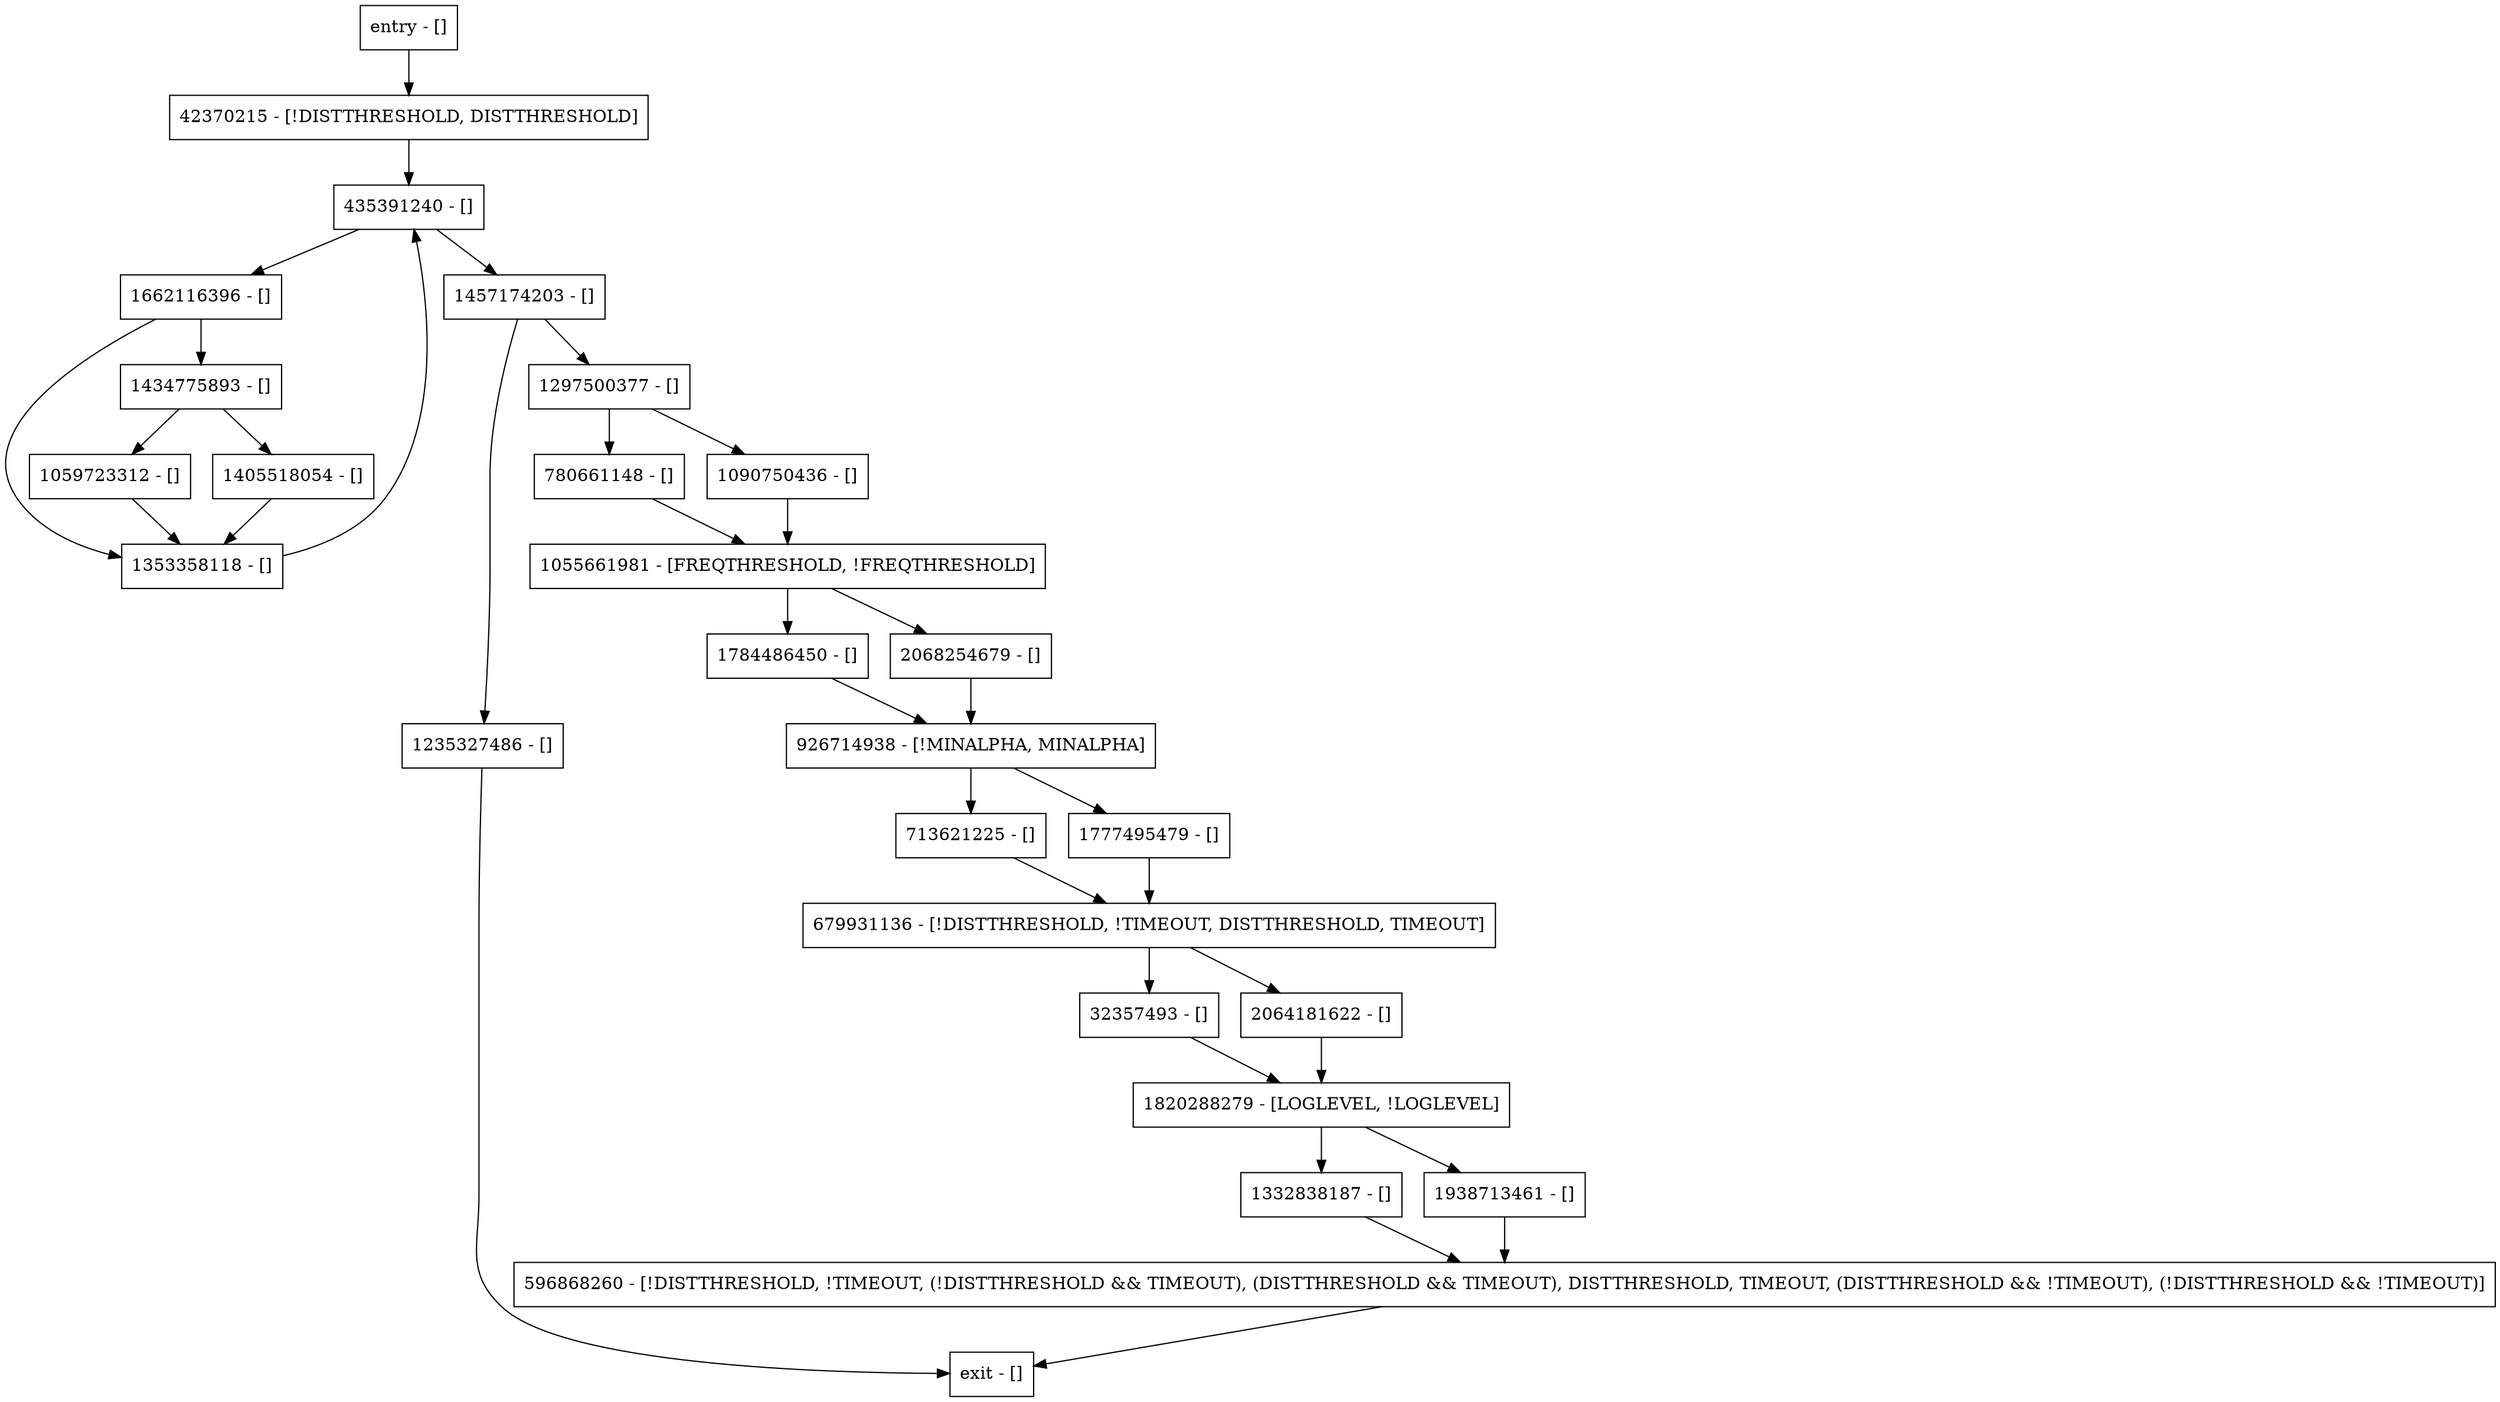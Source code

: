 digraph main {
node [shape=record];
1055661981 [label="1055661981 - [FREQTHRESHOLD, !FREQTHRESHOLD]"];
1662116396 [label="1662116396 - []"];
780661148 [label="780661148 - []"];
596868260 [label="596868260 - [!DISTTHRESHOLD, !TIMEOUT, (!DISTTHRESHOLD && TIMEOUT), (DISTTHRESHOLD && TIMEOUT), DISTTHRESHOLD, TIMEOUT, (DISTTHRESHOLD && !TIMEOUT), (!DISTTHRESHOLD && !TIMEOUT)]"];
679931136 [label="679931136 - [!DISTTHRESHOLD, !TIMEOUT, DISTTHRESHOLD, TIMEOUT]"];
1332838187 [label="1332838187 - []"];
1297500377 [label="1297500377 - []"];
1784486450 [label="1784486450 - []"];
1405518054 [label="1405518054 - []"];
42370215 [label="42370215 - [!DISTTHRESHOLD, DISTTHRESHOLD]"];
713621225 [label="713621225 - []"];
1777495479 [label="1777495479 - []"];
1059723312 [label="1059723312 - []"];
32357493 [label="32357493 - []"];
1235327486 [label="1235327486 - []"];
1820288279 [label="1820288279 - [LOGLEVEL, !LOGLEVEL]"];
1938713461 [label="1938713461 - []"];
1457174203 [label="1457174203 - []"];
926714938 [label="926714938 - [!MINALPHA, MINALPHA]"];
1434775893 [label="1434775893 - []"];
entry [label="entry - []"];
exit [label="exit - []"];
2064181622 [label="2064181622 - []"];
1090750436 [label="1090750436 - []"];
435391240 [label="435391240 - []"];
2068254679 [label="2068254679 - []"];
1353358118 [label="1353358118 - []"];
entry;
exit;
1055661981 -> 2068254679;
1055661981 -> 1784486450;
1662116396 -> 1353358118;
1662116396 -> 1434775893;
780661148 -> 1055661981;
596868260 -> exit;
679931136 -> 2064181622;
679931136 -> 32357493;
1332838187 -> 596868260;
1297500377 -> 780661148;
1297500377 -> 1090750436;
1784486450 -> 926714938;
1405518054 -> 1353358118;
42370215 -> 435391240;
713621225 -> 679931136;
1777495479 -> 679931136;
1059723312 -> 1353358118;
32357493 -> 1820288279;
1235327486 -> exit;
1820288279 -> 1332838187;
1820288279 -> 1938713461;
1938713461 -> 596868260;
1457174203 -> 1235327486;
1457174203 -> 1297500377;
926714938 -> 713621225;
926714938 -> 1777495479;
1434775893 -> 1059723312;
1434775893 -> 1405518054;
entry -> 42370215;
2064181622 -> 1820288279;
1090750436 -> 1055661981;
435391240 -> 1662116396;
435391240 -> 1457174203;
2068254679 -> 926714938;
1353358118 -> 435391240;
}
